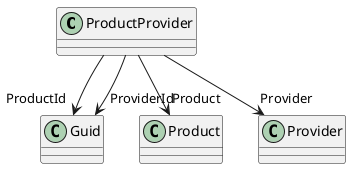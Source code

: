 @startuml
class ProductProvider {
}
ProductProvider --> "ProductId" Guid
ProductProvider --> "Product" Product
ProductProvider --> "ProviderId" Guid
ProductProvider --> "Provider" Provider
@enduml
